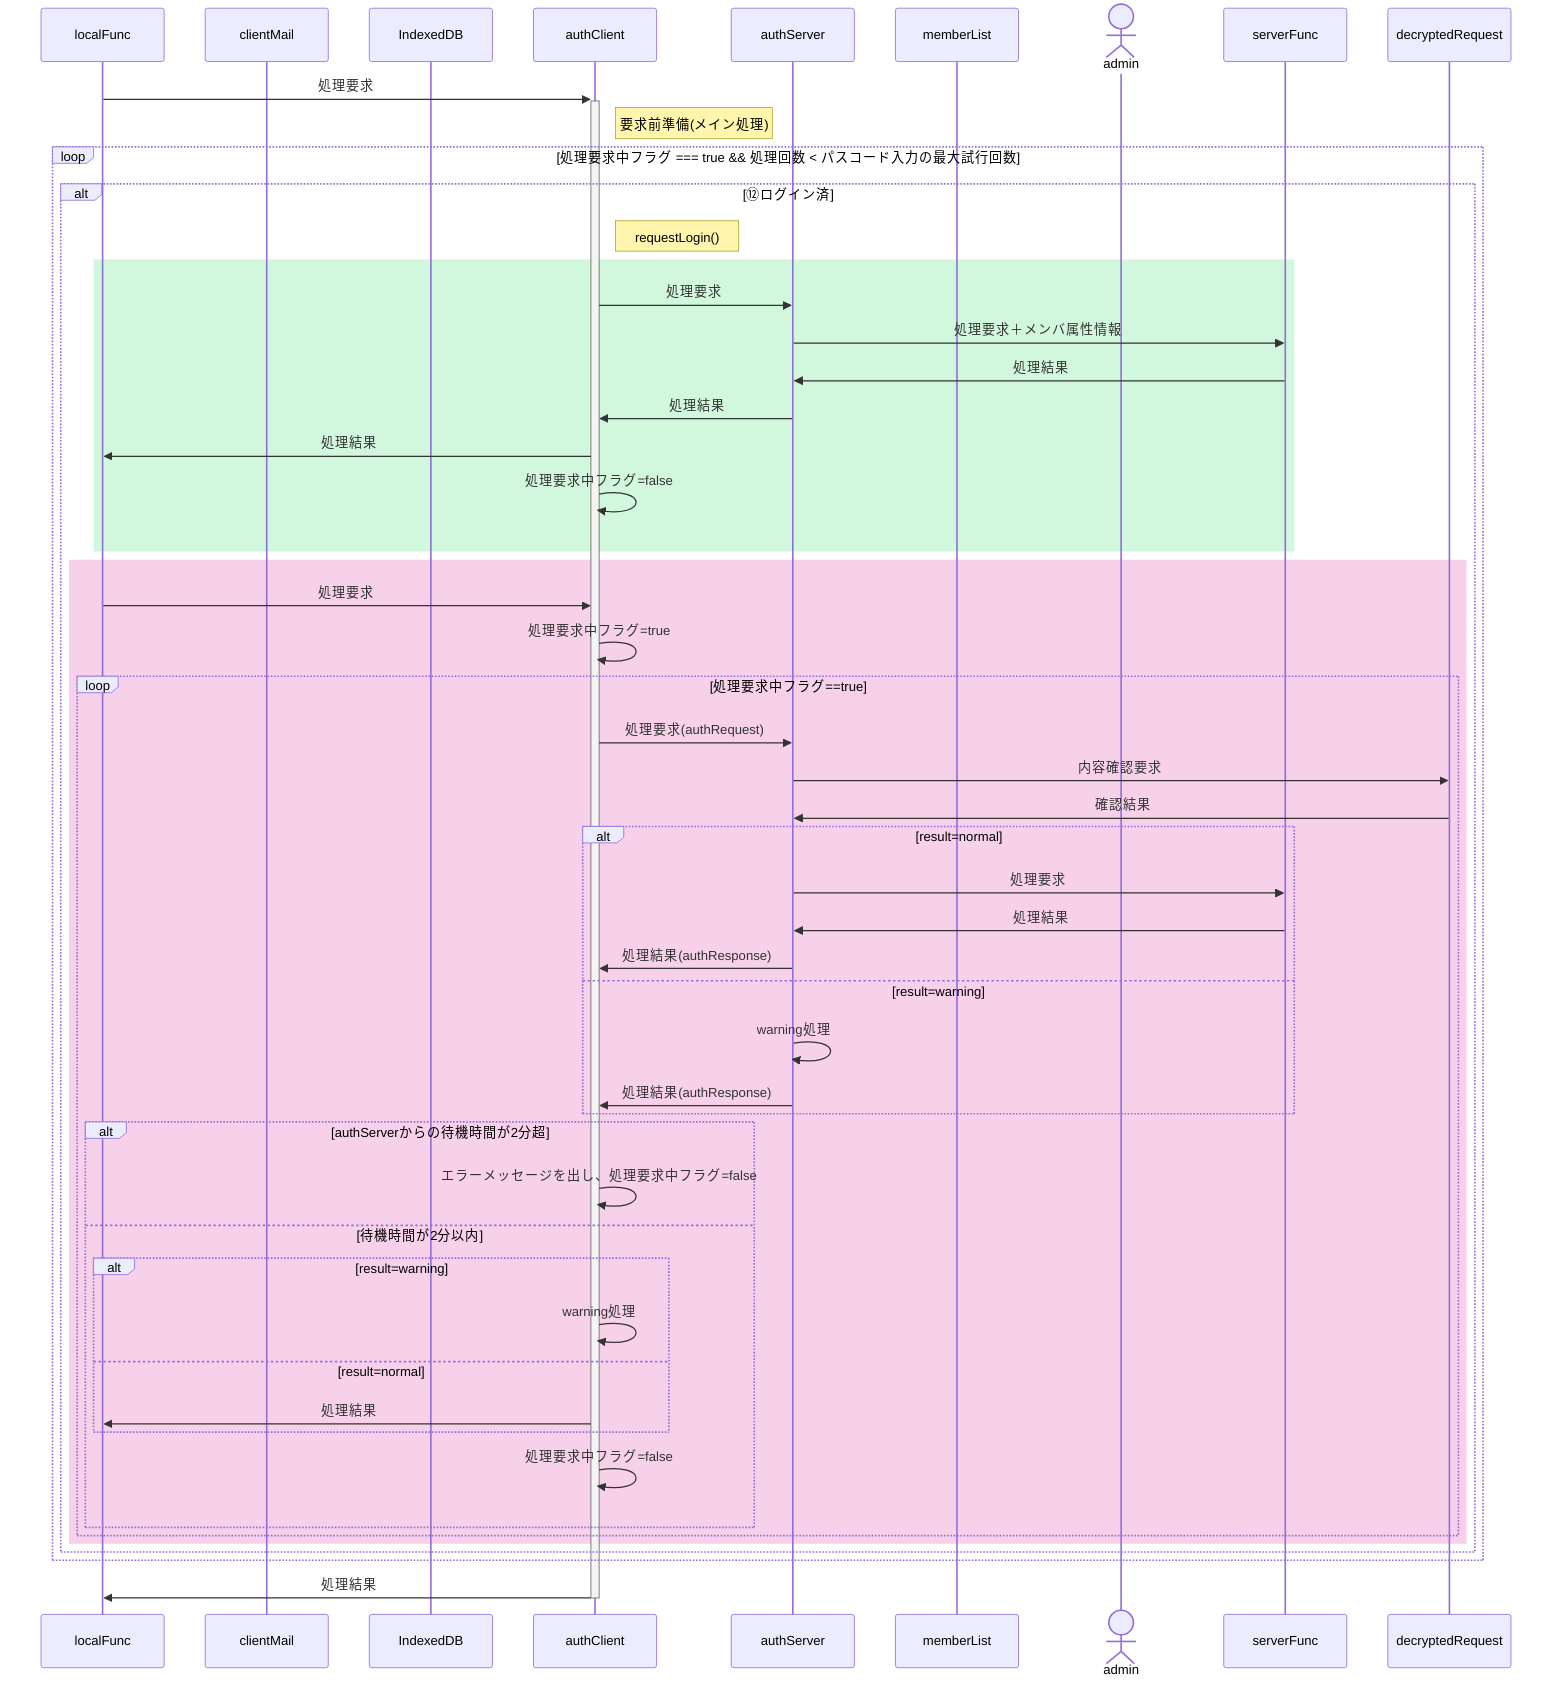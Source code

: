 %% 処理要求

sequenceDiagram
  %%actor user
  participant localFunc
  participant clientMail
  %%participant encryptRequest
  participant IndexedDB
  participant authClient
  participant authServer
  participant memberList
  %%participant decryptRequest
  %%participant serverFunc
  actor admin

  localFunc->>+authClient: 処理要求
  Note right of authClient: 要求前準備(メイン処理)

  loop 処理要求中フラグ === true && 処理回数 < パスコード入力の最大試行回数

    alt ⑫ログイン済
      Note right of authClient: requestLogin()

      rect rgba(209, 247, 221, 1)

        authClient->>authServer: 処理要求
        authServer->>serverFunc: 処理要求＋メンバ属性情報
        serverFunc->>authServer: 処理結果
        authServer->>authClient: 処理結果
        authClient->>localFunc: 処理結果
        authClient->>authClient: 処理要求中フラグ=false

      end

      rect rgba(247, 209, 233, 1)

        localFunc->>authClient: 処理要求
        authClient->>authClient: 処理要求中フラグ=true
        loop 処理要求中フラグ==true
          authClient->>authServer: 処理要求(authRequest)

          %% サーバ側処理
          authServer->>decryptedRequest: 内容確認要求
          decryptedRequest->>authServer: 確認結果

          alt result=normal
            authServer->>serverFunc: 処理要求
            serverFunc->>authServer: 処理結果
            authServer->>authClient: 処理結果(authResponse)
          else result=warning
            authServer->>authServer: warning処理
            authServer->>authClient: 処理結果(authResponse)
          end

          %% クライアント側処理
          alt authServerからの待機時間が2分超
            authClient->>authClient: エラーメッセージを出し、処理要求中フラグ=false
          else 待機時間が2分以内
            alt result=warning
              authClient->>authClient: warning処理
            else result=normal
              authClient->>localFunc: 処理結果
            end
            authClient->>authClient: 処理要求中フラグ=false
          end
        end


      end
    end
  end

  authClient->>-localFunc: 処理結果